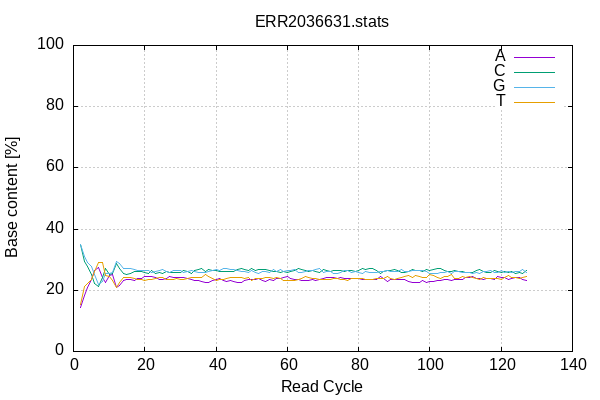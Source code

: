 
            set terminal png size 600,400 truecolor
            set output "ERR2036631-acgt-cycles.png"
            set grid xtics ytics y2tics back lc rgb "#cccccc"
            set style line 1 linecolor rgb "green"
            set style line 2 linecolor rgb "red"
            set style line 3 linecolor rgb "black"
            set style line 4 linecolor rgb "blue"
            set style increment user
            set ylabel "Base content [%]"
            set xlabel "Read Cycle"
            set yrange [0:100]
            set title "ERR2036631.stats" noenhanced
            plot '-' w l ti 'A', '-' w l ti 'C', '-' w l ti 'G', '-' w l ti 'T'
        2	14.38
3	18.46
4	20.79
5	23.69
6	26.40
7	27.58
8	24.10
9	22.70
10	24.98
11	25.20
12	20.98
13	21.42
14	23.31
15	23.65
16	23.40
17	23.34
18	23.79
19	23.74
20	24.45
21	24.46
22	24.38
23	24.32
24	23.68
25	23.37
26	23.98
27	24.52
28	24.06
29	24.15
30	24.21
31	24.22
32	23.99
33	23.53
34	23.11
35	23.18
36	22.91
37	22.70
38	22.65
39	23.36
40	23.40
41	23.86
42	23.18
43	22.74
44	23.08
45	22.86
46	22.60
47	22.62
48	23.17
49	23.56
50	23.37
51	23.63
52	23.81
53	23.16
54	22.73
55	23.69
56	23.17
57	23.71
58	23.71
59	24.30
60	24.46
61	23.97
62	23.69
63	23.42
64	23.27
65	23.10
66	23.30
67	23.39
68	23.27
69	23.61
70	23.87
71	24.20
72	24.13
73	24.32
74	23.99
75	24.17
76	23.97
77	23.88
78	23.77
79	23.77
80	23.82
81	23.65
82	23.58
83	23.42
84	23.40
85	23.61
86	24.59
87	23.89
88	22.88
89	23.46
90	23.66
91	23.40
92	23.45
93	23.43
94	22.98
95	22.69
96	22.49
97	22.55
98	23.07
99	22.71
100	22.89
101	22.86
102	23.22
103	23.08
104	23.41
105	23.38
106	23.31
107	23.43
108	23.63
109	23.56
110	24.09
111	24.03
112	24.63
113	23.86
114	23.85
115	23.48
116	23.87
117	23.90
118	23.66
119	24.35
120	24.22
121	24.20
122	23.64
123	23.84
124	24.21
125	24.25
126	23.44
127	23.25
end
2	35.01
3	29.47
4	27.75
5	25.08
6	22.28
7	21.40
8	24.06
9	27.00
10	25.23
11	25.54
12	28.78
13	27.12
14	25.44
15	25.07
16	25.40
17	26.08
18	26.18
19	26.29
20	25.68
21	25.47
22	26.32
23	25.64
24	25.77
25	25.62
26	26.28
27	25.96
28	25.88
29	25.81
30	25.82
31	26.53
32	26.18
33	25.63
34	26.57
35	26.70
36	27.00
37	26.29
38	26.72
39	26.57
40	26.52
41	26.18
42	26.24
43	26.30
44	26.16
45	26.17
46	26.71
47	27.10
48	26.65
49	26.45
50	26.99
51	26.60
52	26.85
53	26.96
54	26.68
55	26.35
56	26.13
57	26.04
58	25.67
59	26.26
60	25.79
61	26.30
62	26.34
63	27.13
64	26.96
65	26.31
66	25.99
67	26.37
68	26.11
69	25.73
70	26.65
71	26.31
72	26.17
73	26.34
74	26.58
75	26.45
76	26.09
77	26.48
78	26.57
79	26.10
80	26.59
81	27.06
82	26.79
83	27.12
84	27.16
85	26.60
86	25.54
87	26.06
88	26.34
89	26.44
90	26.73
91	26.51
92	25.78
93	25.97
94	26.13
95	26.68
96	26.32
97	26.46
98	26.16
99	26.80
100	26.53
101	26.86
102	27.04
103	27.26
104	26.50
105	26.04
106	26.04
107	26.40
108	26.23
109	26.24
110	25.80
111	25.66
112	25.69
113	26.38
114	26.96
115	26.22
116	25.86
117	25.89
118	26.40
119	26.00
120	25.79
121	26.03
122	25.66
123	26.15
124	25.42
125	25.82
126	25.51
127	26.55
end
2	35.10
3	30.97
4	29.15
5	27.76
6	25.02
7	21.88
8	22.76
9	25.34
10	25.39
11	25.96
12	29.38
13	28.92
14	27.04
15	27.12
16	27.05
17	26.72
18	26.38
19	26.42
20	26.53
21	26.54
22	25.86
23	26.06
24	26.37
25	26.88
26	26.26
27	25.97
28	26.50
29	26.34
30	26.44
31	25.83
32	26.01
33	26.55
34	26.07
35	25.91
36	25.83
37	25.92
38	26.26
39	26.31
40	26.78
41	26.40
42	27.06
43	27.14
44	26.73
45	26.68
46	26.48
47	26.15
48	26.20
49	25.88
50	26.32
51	25.89
52	25.50
53	25.99
54	26.29
55	25.77
56	26.91
57	26.07
58	26.70
59	26.10
60	26.49
61	26.37
62	26.69
63	25.81
64	25.78
65	26.09
66	26.42
67	26.46
68	26.80
69	27.12
70	25.94
71	26.12
72	26.16
73	25.62
74	25.51
75	25.91
76	26.57
77	26.32
78	25.86
79	26.21
80	25.68
81	25.50
82	26.23
83	25.90
84	25.92
85	25.85
86	26.12
87	26.22
88	26.32
89	26.26
90	25.99
91	26.12
92	26.66
93	26.05
94	26.08
95	26.41
96	26.32
97	26.35
98	26.51
99	26.14
100	25.49
101	25.38
102	25.54
103	25.70
104	25.71
105	26.04
106	25.65
107	26.17
108	26.19
109	25.69
110	25.81
111	25.77
112	25.63
113	25.81
114	25.59
115	26.19
116	26.26
117	26.34
118	25.92
119	25.78
120	26.48
121	25.67
122	26.00
123	25.92
124	26.09
125	26.14
126	26.94
127	25.82
end
2	15.52
3	21.10
4	22.30
5	23.47
6	26.30
7	29.14
8	29.08
9	24.96
10	24.40
11	23.30
12	20.86
13	22.54
14	24.21
15	24.16
16	24.15
17	23.86
18	23.65
19	23.55
20	23.33
21	23.53
22	23.44
23	23.98
24	24.18
25	24.13
26	23.48
27	23.55
28	23.56
29	23.71
30	23.53
31	23.41
32	23.82
33	24.29
34	24.25
35	24.21
36	24.25
37	25.09
38	24.36
39	23.76
40	23.30
41	23.56
42	23.52
43	23.83
44	24.03
45	24.29
46	24.20
47	24.14
48	23.98
49	24.12
50	23.33
51	23.89
52	23.83
53	23.89
54	24.31
55	24.20
56	23.79
57	24.17
58	23.91
59	23.34
60	23.27
61	23.35
62	23.28
63	23.64
64	23.98
65	24.49
66	24.29
67	23.77
68	23.82
69	23.54
70	23.53
71	23.37
72	23.53
73	23.72
74	23.92
75	23.47
76	23.37
77	23.31
78	23.79
79	23.92
80	23.92
81	23.80
82	23.40
83	23.56
84	23.52
85	23.94
86	23.74
87	23.84
88	24.46
89	23.84
90	23.62
91	23.97
92	24.11
93	24.55
94	24.80
95	24.22
96	24.87
97	24.63
98	24.26
99	24.34
100	25.09
101	24.89
102	24.20
103	23.96
104	24.38
105	24.54
106	25.01
107	24.00
108	23.95
109	24.51
110	24.31
111	24.54
112	24.05
113	23.95
114	23.59
115	24.11
116	24.01
117	23.87
118	24.01
119	23.87
120	23.51
121	24.10
122	24.70
123	24.09
124	24.27
125	23.79
126	24.11
127	24.38
end
